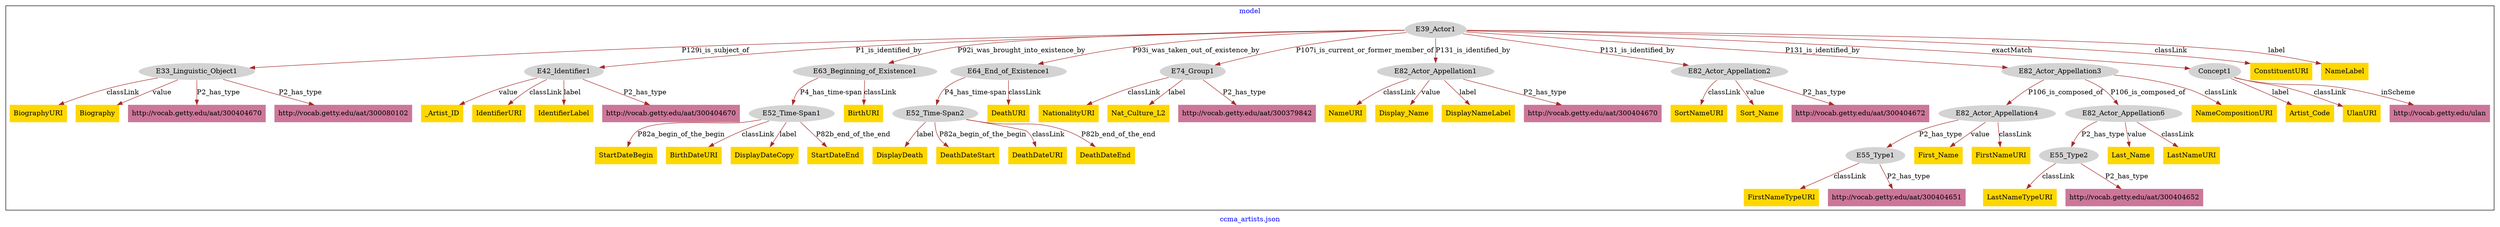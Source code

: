 digraph n0 {
fontcolor="blue"
remincross="true"
label="ccma_artists.json"
subgraph cluster {
label="model"
n2[style="filled",color="white",fillcolor="lightgray",label="E39_Actor1"];
n3[style="filled",color="white",fillcolor="lightgray",label="E33_Linguistic_Object1"];
n4[style="filled",color="white",fillcolor="lightgray",label="E42_Identifier1"];
n5[style="filled",color="white",fillcolor="lightgray",label="E63_Beginning_of_Existence1"];
n6[style="filled",color="white",fillcolor="lightgray",label="E64_End_of_Existence1"];
n7[style="filled",color="white",fillcolor="lightgray",label="E74_Group1"];
n8[style="filled",color="white",fillcolor="lightgray",label="E82_Actor_Appellation1"];
n9[style="filled",color="white",fillcolor="lightgray",label="E82_Actor_Appellation2"];
n10[style="filled",color="white",fillcolor="lightgray",label="E82_Actor_Appellation3"];
n11[style="filled",color="white",fillcolor="lightgray",label="Concept1"];
n12[style="filled",color="white",fillcolor="lightgray",label="E52_Time-Span1"];
n13[style="filled",color="white",fillcolor="lightgray",label="E52_Time-Span2"];
n14[style="filled",color="white",fillcolor="lightgray",label="E82_Actor_Appellation4"];
n15[style="filled",color="white",fillcolor="lightgray",label="E82_Actor_Appellation6"];
n16[style="filled",color="white",fillcolor="lightgray",label="E55_Type1"];
n17[style="filled",color="white",fillcolor="lightgray",label="E55_Type2"];
n18[shape="plaintext",style="filled",fillcolor="gold",label="Artist_Code"];
n19[shape="plaintext",style="filled",fillcolor="gold",label="StartDateBegin"];
n20[shape="plaintext",style="filled",fillcolor="gold",label="First_Name"];
n21[shape="plaintext",style="filled",fillcolor="gold",label="Last_Name"];
n22[shape="plaintext",style="filled",fillcolor="gold",label="DisplayDeath"];
n23[shape="plaintext",style="filled",fillcolor="gold",label="UlanURI"];
n24[shape="plaintext",style="filled",fillcolor="gold",label="BiographyURI"];
n25[shape="plaintext",style="filled",fillcolor="gold",label="Biography"];
n26[shape="plaintext",style="filled",fillcolor="gold",label="DeathURI"];
n27[shape="plaintext",style="filled",fillcolor="gold",label="DeathDateStart"];
n28[shape="plaintext",style="filled",fillcolor="gold",label="ConstituentURI"];
n29[shape="plaintext",style="filled",fillcolor="gold",label="_Artist_ID"];
n30[shape="plaintext",style="filled",fillcolor="gold",label="DeathDateURI"];
n31[shape="plaintext",style="filled",fillcolor="gold",label="LastNameURI"];
n32[shape="plaintext",style="filled",fillcolor="gold",label="IdentifierURI"];
n33[shape="plaintext",style="filled",fillcolor="gold",label="NameCompositionURI"];
n34[shape="plaintext",style="filled",fillcolor="gold",label="SortNameURI"];
n35[shape="plaintext",style="filled",fillcolor="gold",label="LastNameTypeURI"];
n36[shape="plaintext",style="filled",fillcolor="gold",label="BirthURI"];
n37[shape="plaintext",style="filled",fillcolor="gold",label="FirstNameTypeURI"];
n38[shape="plaintext",style="filled",fillcolor="gold",label="IdentifierLabel"];
n39[shape="plaintext",style="filled",fillcolor="gold",label="NationalityURI"];
n40[shape="plaintext",style="filled",fillcolor="gold",label="NameURI"];
n41[shape="plaintext",style="filled",fillcolor="gold",label="Sort_Name"];
n42[shape="plaintext",style="filled",fillcolor="gold",label="Nat_Culture_L2"];
n43[shape="plaintext",style="filled",fillcolor="gold",label="BirthDateURI"];
n44[shape="plaintext",style="filled",fillcolor="gold",label="FirstNameURI"];
n45[shape="plaintext",style="filled",fillcolor="gold",label="DisplayDateCopy"];
n46[shape="plaintext",style="filled",fillcolor="gold",label="Display_Name"];
n47[shape="plaintext",style="filled",fillcolor="gold",label="DeathDateEnd"];
n48[shape="plaintext",style="filled",fillcolor="gold",label="NameLabel"];
n49[shape="plaintext",style="filled",fillcolor="gold",label="StartDateEnd"];
n50[shape="plaintext",style="filled",fillcolor="gold",label="DisplayNameLabel"];
n51[shape="plaintext",style="filled",fillcolor="#CC7799",label="http://vocab.getty.edu/aat/300404670"];
n52[shape="plaintext",style="filled",fillcolor="#CC7799",label="http://vocab.getty.edu/aat/300080102"];
n53[shape="plaintext",style="filled",fillcolor="#CC7799",label="http://vocab.getty.edu/aat/300404672"];
n54[shape="plaintext",style="filled",fillcolor="#CC7799",label="http://vocab.getty.edu/aat/300404670"];
n55[shape="plaintext",style="filled",fillcolor="#CC7799",label="http://vocab.getty.edu/aat/300379842"];
n56[shape="plaintext",style="filled",fillcolor="#CC7799",label="http://vocab.getty.edu/aat/300404651"];
n57[shape="plaintext",style="filled",fillcolor="#CC7799",label="http://vocab.getty.edu/aat/300404652"];
n58[shape="plaintext",style="filled",fillcolor="#CC7799",label="http://vocab.getty.edu/aat/300404670"];
n59[shape="plaintext",style="filled",fillcolor="#CC7799",label="http://vocab.getty.edu/ulan"];
}
n2 -> n3[color="brown",fontcolor="black",label="P129i_is_subject_of"]
n2 -> n4[color="brown",fontcolor="black",label="P1_is_identified_by"]
n2 -> n5[color="brown",fontcolor="black",label="P92i_was_brought_into_existence_by"]
n2 -> n6[color="brown",fontcolor="black",label="P93i_was_taken_out_of_existence_by"]
n2 -> n7[color="brown",fontcolor="black",label="P107i_is_current_or_former_member_of"]
n2 -> n8[color="brown",fontcolor="black",label="P131_is_identified_by"]
n2 -> n9[color="brown",fontcolor="black",label="P131_is_identified_by"]
n2 -> n10[color="brown",fontcolor="black",label="P131_is_identified_by"]
n2 -> n11[color="brown",fontcolor="black",label="exactMatch"]
n5 -> n12[color="brown",fontcolor="black",label="P4_has_time-span"]
n6 -> n13[color="brown",fontcolor="black",label="P4_has_time-span"]
n10 -> n14[color="brown",fontcolor="black",label="P106_is_composed_of"]
n10 -> n15[color="brown",fontcolor="black",label="P106_is_composed_of"]
n14 -> n16[color="brown",fontcolor="black",label="P2_has_type"]
n15 -> n17[color="brown",fontcolor="black",label="P2_has_type"]
n11 -> n18[color="brown",fontcolor="black",label="label"]
n12 -> n19[color="brown",fontcolor="black",label="P82a_begin_of_the_begin"]
n14 -> n20[color="brown",fontcolor="black",label="value"]
n15 -> n21[color="brown",fontcolor="black",label="value"]
n13 -> n22[color="brown",fontcolor="black",label="label"]
n11 -> n23[color="brown",fontcolor="black",label="classLink"]
n3 -> n24[color="brown",fontcolor="black",label="classLink"]
n3 -> n25[color="brown",fontcolor="black",label="value"]
n6 -> n26[color="brown",fontcolor="black",label="classLink"]
n13 -> n27[color="brown",fontcolor="black",label="P82a_begin_of_the_begin"]
n2 -> n28[color="brown",fontcolor="black",label="classLink"]
n4 -> n29[color="brown",fontcolor="black",label="value"]
n13 -> n30[color="brown",fontcolor="black",label="classLink"]
n15 -> n31[color="brown",fontcolor="black",label="classLink"]
n4 -> n32[color="brown",fontcolor="black",label="classLink"]
n10 -> n33[color="brown",fontcolor="black",label="classLink"]
n9 -> n34[color="brown",fontcolor="black",label="classLink"]
n17 -> n35[color="brown",fontcolor="black",label="classLink"]
n5 -> n36[color="brown",fontcolor="black",label="classLink"]
n16 -> n37[color="brown",fontcolor="black",label="classLink"]
n4 -> n38[color="brown",fontcolor="black",label="label"]
n7 -> n39[color="brown",fontcolor="black",label="classLink"]
n8 -> n40[color="brown",fontcolor="black",label="classLink"]
n9 -> n41[color="brown",fontcolor="black",label="value"]
n7 -> n42[color="brown",fontcolor="black",label="label"]
n12 -> n43[color="brown",fontcolor="black",label="classLink"]
n14 -> n44[color="brown",fontcolor="black",label="classLink"]
n12 -> n45[color="brown",fontcolor="black",label="label"]
n8 -> n46[color="brown",fontcolor="black",label="value"]
n13 -> n47[color="brown",fontcolor="black",label="P82b_end_of_the_end"]
n2 -> n48[color="brown",fontcolor="black",label="label"]
n12 -> n49[color="brown",fontcolor="black",label="P82b_end_of_the_end"]
n8 -> n50[color="brown",fontcolor="black",label="label"]
n3 -> n51[color="brown",fontcolor="black",label="P2_has_type"]
n3 -> n52[color="brown",fontcolor="black",label="P2_has_type"]
n9 -> n53[color="brown",fontcolor="black",label="P2_has_type"]
n4 -> n54[color="brown",fontcolor="black",label="P2_has_type"]
n7 -> n55[color="brown",fontcolor="black",label="P2_has_type"]
n16 -> n56[color="brown",fontcolor="black",label="P2_has_type"]
n17 -> n57[color="brown",fontcolor="black",label="P2_has_type"]
n8 -> n58[color="brown",fontcolor="black",label="P2_has_type"]
n11 -> n59[color="brown",fontcolor="black",label="inScheme"]
}
